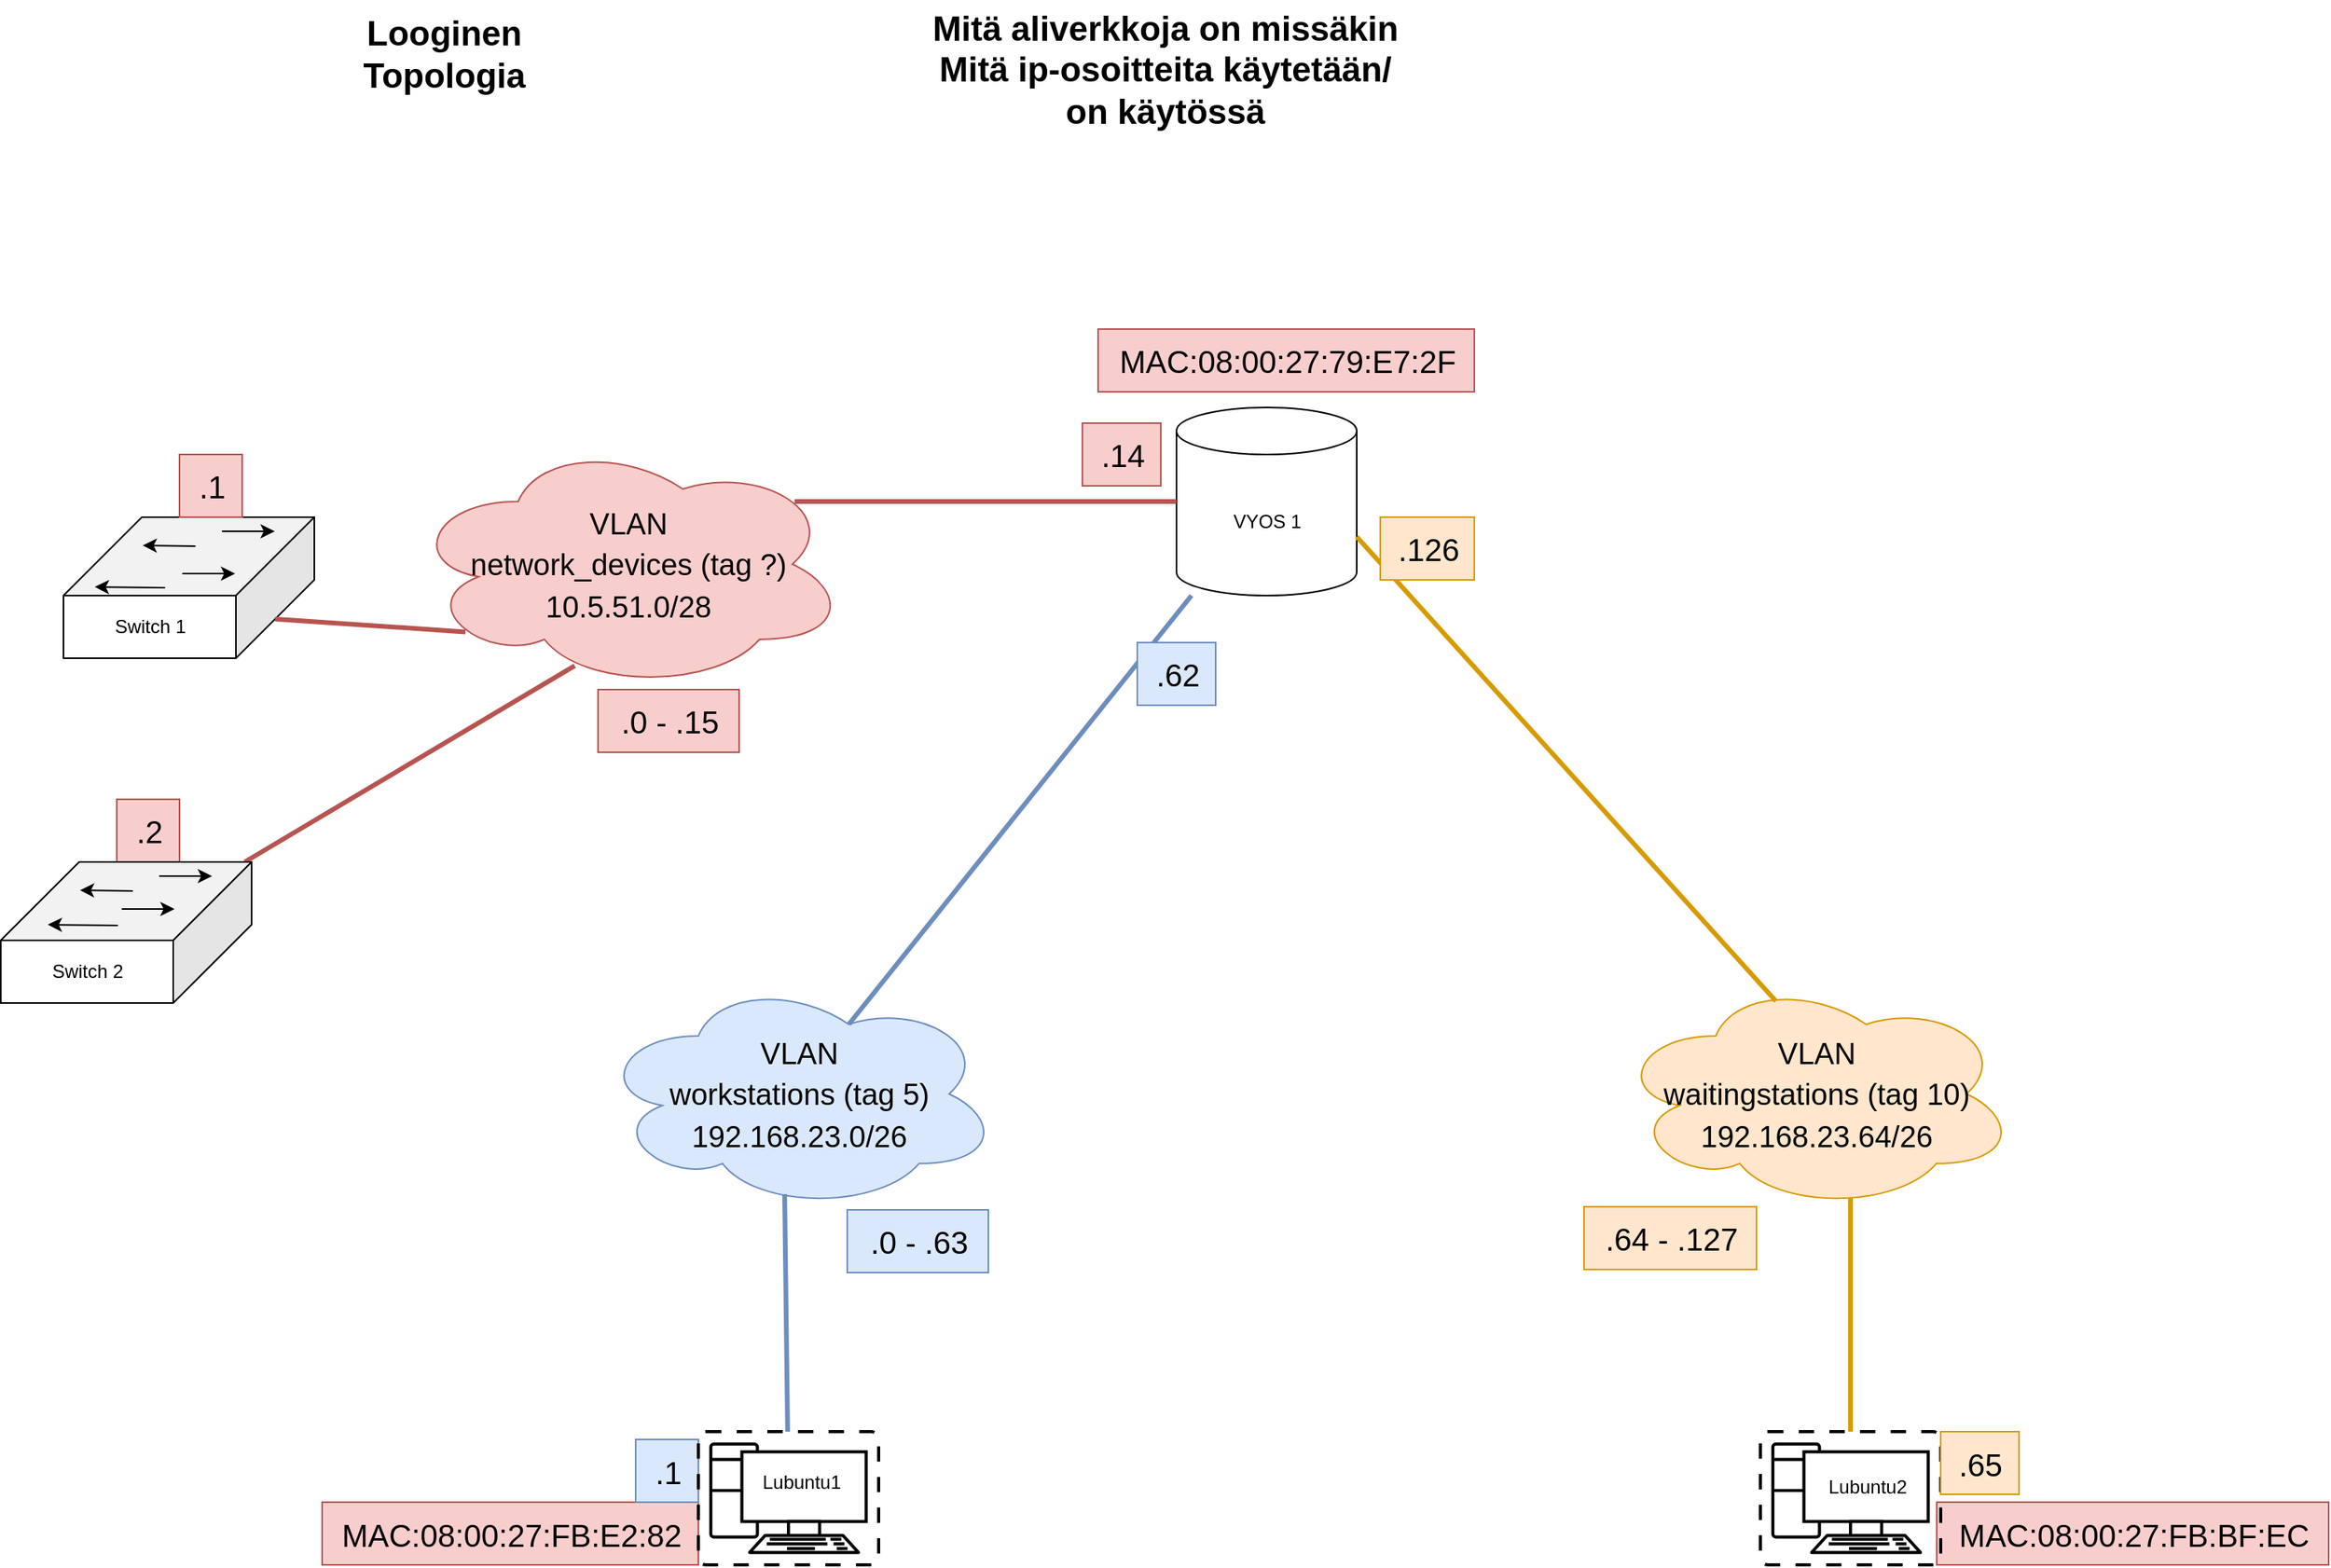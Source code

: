 <mxfile version="20.7.4" type="device"><diagram id="zlE7EfHC3uJZHTirEJk4" name="Sivu-1"><mxGraphModel dx="2074" dy="1204" grid="1" gridSize="10" guides="1" tooltips="1" connect="1" arrows="1" fold="1" page="1" pageScale="1" pageWidth="827" pageHeight="1169" math="0" shadow="0"><root><mxCell id="0"/><mxCell id="1" parent="0"/><mxCell id="ue8Yyde07br9u-I7nfRF-29" value="" style="group;labelBackgroundColor=none;fillColor=none;gradientColor=none;" parent="1" vertex="1" connectable="0"><mxGeometry x="117.5" y="360" width="160" height="90" as="geometry"/></mxCell><mxCell id="ue8Yyde07br9u-I7nfRF-23" value="Switch 1" style="shape=cube;whiteSpace=wrap;html=1;boundedLbl=1;backgroundOutline=1;darkOpacity=0.05;darkOpacity2=0.1;fillStyle=auto;size=50;flipV=0;flipH=1;container=0;labelBackgroundColor=none;" parent="ue8Yyde07br9u-I7nfRF-29" vertex="1"><mxGeometry width="160" height="90" as="geometry"/></mxCell><mxCell id="ue8Yyde07br9u-I7nfRF-24" value="" style="endArrow=classic;html=1;labelBackgroundColor=none;fontColor=default;" parent="ue8Yyde07br9u-I7nfRF-29" edge="1"><mxGeometry width="50" height="50" relative="1" as="geometry"><mxPoint x="64.74" y="44.95" as="sourcePoint"/><mxPoint x="20.003" y="44.5" as="targetPoint"/></mxGeometry></mxCell><mxCell id="ue8Yyde07br9u-I7nfRF-25" value="" style="endArrow=classic;html=1;labelBackgroundColor=none;fontColor=default;" parent="ue8Yyde07br9u-I7nfRF-29" edge="1"><mxGeometry width="50" height="50" relative="1" as="geometry"><mxPoint x="75.789" y="36" as="sourcePoint"/><mxPoint x="109.474" y="36" as="targetPoint"/></mxGeometry></mxCell><mxCell id="ue8Yyde07br9u-I7nfRF-26" value="" style="endArrow=classic;html=1;labelBackgroundColor=none;fontColor=default;" parent="ue8Yyde07br9u-I7nfRF-29" edge="1"><mxGeometry width="50" height="50" relative="1" as="geometry"><mxPoint x="84.211" y="18.45" as="sourcePoint"/><mxPoint x="50.526" y="18" as="targetPoint"/></mxGeometry></mxCell><mxCell id="ue8Yyde07br9u-I7nfRF-27" value="" style="endArrow=classic;html=1;labelBackgroundColor=none;fontColor=default;" parent="ue8Yyde07br9u-I7nfRF-29" edge="1"><mxGeometry width="50" height="50" relative="1" as="geometry"><mxPoint x="101.053" y="9" as="sourcePoint"/><mxPoint x="134.737" y="9" as="targetPoint"/></mxGeometry></mxCell><mxCell id="J6bviwjaCZvH1x0gyfkd-2" value="VYOS 1" style="shape=cylinder3;whiteSpace=wrap;html=1;boundedLbl=1;backgroundOutline=1;size=15;direction=east;flipH=0;flipV=0;" parent="1" vertex="1"><mxGeometry x="827.5" y="290" width="115" height="120" as="geometry"/></mxCell><mxCell id="o-o1M-Cm7YJ3R4nIrSQW-1" value="&lt;font style=&quot;font-size: 22px;&quot;&gt;Looginen&lt;br&gt;Topologia&lt;br&gt;&lt;/font&gt;" style="text;html=1;align=center;verticalAlign=middle;resizable=0;points=[];autosize=1;strokeColor=none;fillColor=none;fontStyle=1" vertex="1" parent="1"><mxGeometry x="295" y="30" width="130" height="70" as="geometry"/></mxCell><mxCell id="o-o1M-Cm7YJ3R4nIrSQW-2" value="Mitä aliverkkoja on missäkin&lt;br&gt;Mitä ip-osoitteita käytetään/&lt;br&gt;on käytössä" style="text;html=1;align=center;verticalAlign=middle;resizable=0;points=[];autosize=1;strokeColor=none;fillColor=none;fontSize=22;fontStyle=1" vertex="1" parent="1"><mxGeometry x="660" y="30" width="320" height="90" as="geometry"/></mxCell><mxCell id="o-o1M-Cm7YJ3R4nIrSQW-3" value="&lt;font style=&quot;font-size: 19px;&quot;&gt;VLAN&lt;br&gt;workstations (tag 5)&lt;br&gt;192.168.23.0/26&lt;br&gt;&lt;/font&gt;" style="ellipse;shape=cloud;whiteSpace=wrap;html=1;fontSize=22;fillColor=#dae8fc;strokeColor=#6c8ebf;" vertex="1" parent="1"><mxGeometry x="458.5" y="654" width="256" height="148" as="geometry"/></mxCell><mxCell id="o-o1M-Cm7YJ3R4nIrSQW-4" value="MAC:08:00:27:FB:E2:82" style="text;html=1;align=center;verticalAlign=middle;resizable=0;points=[];autosize=1;strokeColor=#b85450;fillColor=#f8cecc;fontSize=20;" vertex="1" parent="1"><mxGeometry x="282.5" y="988.5" width="240" height="40" as="geometry"/></mxCell><mxCell id="o-o1M-Cm7YJ3R4nIrSQW-5" value=".1" style="text;html=1;align=center;verticalAlign=middle;resizable=0;points=[];autosize=1;strokeColor=#6c8ebf;fillColor=#dae8fc;fontSize=20;" vertex="1" parent="1"><mxGeometry x="482.5" y="948.5" width="40" height="40" as="geometry"/></mxCell><mxCell id="o-o1M-Cm7YJ3R4nIrSQW-7" value="MAC:08:00:27:FB:BF:EC" style="text;html=1;align=center;verticalAlign=middle;resizable=0;points=[];autosize=1;strokeColor=#b85450;fillColor=#f8cecc;fontSize=20;" vertex="1" parent="1"><mxGeometry x="1312.5" y="988.5" width="250" height="40" as="geometry"/></mxCell><mxCell id="o-o1M-Cm7YJ3R4nIrSQW-8" value="MAC:08:00:27:79:E7:2F" style="text;html=1;align=center;verticalAlign=middle;resizable=0;points=[];autosize=1;strokeColor=#b85450;fillColor=#f8cecc;fontSize=20;" vertex="1" parent="1"><mxGeometry x="777.5" y="240" width="240" height="40" as="geometry"/></mxCell><mxCell id="o-o1M-Cm7YJ3R4nIrSQW-9" value=".1" style="text;html=1;align=center;verticalAlign=middle;resizable=0;points=[];autosize=1;strokeColor=#b85450;fillColor=#f8cecc;fontSize=20;" vertex="1" parent="1"><mxGeometry x="191.5" y="320" width="40" height="40" as="geometry"/></mxCell><mxCell id="o-o1M-Cm7YJ3R4nIrSQW-10" value=".2" style="text;html=1;align=center;verticalAlign=middle;resizable=0;points=[];autosize=1;strokeColor=#b85450;fillColor=#f8cecc;fontSize=20;" vertex="1" parent="1"><mxGeometry x="151.5" y="540" width="40" height="40" as="geometry"/></mxCell><mxCell id="o-o1M-Cm7YJ3R4nIrSQW-11" value="" style="endArrow=none;html=1;labelBackgroundColor=none;fontColor=default;fillColor=#dae8fc;strokeColor=#6c8ebf;strokeWidth=3;entryX=0.465;entryY=0.932;entryDx=0;entryDy=0;entryPerimeter=0;" edge="1" parent="1" source="ue8Yyde07br9u-I7nfRF-30" target="o-o1M-Cm7YJ3R4nIrSQW-3"><mxGeometry x="1" y="309" width="50" height="50" relative="1" as="geometry"><mxPoint x="186.943" y="767.25" as="sourcePoint"/><mxPoint x="185.05" y="634.75" as="targetPoint"/><mxPoint y="-11" as="offset"/></mxGeometry></mxCell><mxCell id="o-o1M-Cm7YJ3R4nIrSQW-12" value="" style="group" vertex="1" connectable="0" parent="1"><mxGeometry x="1200" y="943.5" width="115" height="85" as="geometry"/></mxCell><mxCell id="ue8Yyde07br9u-I7nfRF-43" value="" style="verticalAlign=top;verticalLabelPosition=bottom;labelPosition=center;align=center;html=1;outlineConnect=0;gradientDirection=north;strokeWidth=2;shape=mxgraph.networks.virtual_pc;fillStyle=auto;labelBackgroundColor=none;" parent="o-o1M-Cm7YJ3R4nIrSQW-12" vertex="1"><mxGeometry width="115" height="85" as="geometry"/></mxCell><mxCell id="ue8Yyde07br9u-I7nfRF-49" value="Lubuntu2" style="text;html=1;align=center;verticalAlign=middle;resizable=0;points=[];autosize=1;strokeColor=none;fillColor=none;" parent="o-o1M-Cm7YJ3R4nIrSQW-12" vertex="1"><mxGeometry x="32.5" y="20" width="70" height="30" as="geometry"/></mxCell><mxCell id="o-o1M-Cm7YJ3R4nIrSQW-13" value="" style="group" vertex="1" connectable="0" parent="1"><mxGeometry x="522.5" y="943.5" width="115" height="85" as="geometry"/></mxCell><mxCell id="ue8Yyde07br9u-I7nfRF-30" value="" style="verticalAlign=top;verticalLabelPosition=bottom;labelPosition=center;align=center;html=1;outlineConnect=0;gradientDirection=north;strokeWidth=2;shape=mxgraph.networks.virtual_pc;fillStyle=auto;labelBackgroundColor=none;" parent="o-o1M-Cm7YJ3R4nIrSQW-13" vertex="1"><mxGeometry width="115" height="85" as="geometry"/></mxCell><mxCell id="ue8Yyde07br9u-I7nfRF-48" value="Lubuntu1" style="text;html=1;align=center;verticalAlign=middle;resizable=0;points=[];autosize=1;strokeColor=none;fillColor=none;" parent="o-o1M-Cm7YJ3R4nIrSQW-13" vertex="1"><mxGeometry x="30" y="17.5" width="70" height="30" as="geometry"/></mxCell><mxCell id="o-o1M-Cm7YJ3R4nIrSQW-14" value="" style="endArrow=none;html=1;labelBackgroundColor=none;fontColor=default;fillColor=#ffe6cc;strokeColor=#d79b00;strokeWidth=3;entryX=0.586;entryY=0.946;entryDx=0;entryDy=0;entryPerimeter=0;" edge="1" parent="1" source="ue8Yyde07br9u-I7nfRF-43" target="o-o1M-Cm7YJ3R4nIrSQW-18"><mxGeometry x="1" y="309" width="50" height="50" relative="1" as="geometry"><mxPoint x="676.5" y="956.434" as="sourcePoint"/><mxPoint x="812.673" y="863.919" as="targetPoint"/><mxPoint y="-11" as="offset"/></mxGeometry></mxCell><mxCell id="o-o1M-Cm7YJ3R4nIrSQW-15" value="" style="endArrow=none;html=1;labelBackgroundColor=none;fontColor=default;fillColor=#f8cecc;strokeColor=#b85450;strokeWidth=3;exitX=0;exitY=0;exitDx=25;exitDy=65;exitPerimeter=0;entryX=0.13;entryY=0.77;entryDx=0;entryDy=0;entryPerimeter=0;" edge="1" parent="1" source="ue8Yyde07br9u-I7nfRF-23" target="o-o1M-Cm7YJ3R4nIrSQW-17"><mxGeometry x="1" y="309" width="50" height="50" relative="1" as="geometry"><mxPoint x="626.5" y="936.754" as="sourcePoint"/><mxPoint x="787.783" y="837.892" as="targetPoint"/><mxPoint y="-11" as="offset"/></mxGeometry></mxCell><mxCell id="o-o1M-Cm7YJ3R4nIrSQW-16" value="" style="endArrow=none;html=1;labelBackgroundColor=none;fontColor=default;fillColor=#f8cecc;strokeColor=#b85450;strokeWidth=3;exitX=0.379;exitY=0.905;exitDx=0;exitDy=0;exitPerimeter=0;" edge="1" parent="1" source="o-o1M-Cm7YJ3R4nIrSQW-17" target="ue8Yyde07br9u-I7nfRF-33"><mxGeometry x="1" y="309" width="50" height="50" relative="1" as="geometry"><mxPoint x="957.72" y="768.864" as="sourcePoint"/><mxPoint x="1119.003" y="670.002" as="targetPoint"/><mxPoint y="-11" as="offset"/></mxGeometry></mxCell><mxCell id="o-o1M-Cm7YJ3R4nIrSQW-17" value="&lt;font style=&quot;&quot;&gt;&lt;span style=&quot;font-size: 19px;&quot;&gt;VLAN&lt;/span&gt;&lt;br&gt;&lt;span style=&quot;font-size: 19px;&quot;&gt;network_devices (tag ?)&lt;/span&gt;&lt;br&gt;&lt;/font&gt;&lt;font style=&quot;font-size: 19px;&quot;&gt;10.5.51.0/28&lt;br&gt;&lt;/font&gt;" style="ellipse;shape=cloud;whiteSpace=wrap;html=1;fontSize=22;fillColor=#f8cecc;strokeColor=#b85450;" vertex="1" parent="1"><mxGeometry x="337.5" y="310" width="280" height="160" as="geometry"/></mxCell><mxCell id="o-o1M-Cm7YJ3R4nIrSQW-18" value="&lt;font style=&quot;font-size: 19px;&quot;&gt;VLAN&lt;br&gt;waitingstations (tag 10)&lt;br&gt;192.168.23.64/26&lt;br&gt;&lt;/font&gt;" style="ellipse;shape=cloud;whiteSpace=wrap;html=1;fontSize=22;fillColor=#ffe6cc;strokeColor=#d79b00;" vertex="1" parent="1"><mxGeometry x="1107.5" y="654" width="256" height="148" as="geometry"/></mxCell><mxCell id="o-o1M-Cm7YJ3R4nIrSQW-19" value="" style="endArrow=none;html=1;labelBackgroundColor=none;fontColor=default;fillColor=#f8cecc;strokeColor=#b85450;strokeWidth=3;entryX=0.88;entryY=0.25;entryDx=0;entryDy=0;entryPerimeter=0;" edge="1" parent="1" source="J6bviwjaCZvH1x0gyfkd-2" target="o-o1M-Cm7YJ3R4nIrSQW-17"><mxGeometry x="1" y="309" width="50" height="50" relative="1" as="geometry"><mxPoint x="803.62" y="376.2" as="sourcePoint"/><mxPoint x="597.5" y="469.996" as="targetPoint"/><mxPoint y="-11" as="offset"/></mxGeometry></mxCell><mxCell id="o-o1M-Cm7YJ3R4nIrSQW-20" value="" style="endArrow=none;html=1;labelBackgroundColor=none;fontColor=default;fillColor=#dae8fc;strokeColor=#6c8ebf;strokeWidth=3;exitX=0.625;exitY=0.2;exitDx=0;exitDy=0;exitPerimeter=0;" edge="1" parent="1" source="o-o1M-Cm7YJ3R4nIrSQW-3" target="J6bviwjaCZvH1x0gyfkd-2"><mxGeometry x="1" y="309" width="50" height="50" relative="1" as="geometry"><mxPoint x="669.421" y="660.78" as="sourcePoint"/><mxPoint x="667.5" y="509.216" as="targetPoint"/><mxPoint y="-11" as="offset"/></mxGeometry></mxCell><mxCell id="o-o1M-Cm7YJ3R4nIrSQW-21" value=".0 - .63" style="text;html=1;align=center;verticalAlign=middle;resizable=0;points=[];autosize=1;strokeColor=#6c8ebf;fillColor=#dae8fc;fontSize=20;" vertex="1" parent="1"><mxGeometry x="617.5" y="802" width="90" height="40" as="geometry"/></mxCell><mxCell id="o-o1M-Cm7YJ3R4nIrSQW-22" value=".64 - .127" style="text;html=1;align=center;verticalAlign=middle;resizable=0;points=[];autosize=1;strokeColor=#d79b00;fillColor=#ffe6cc;fontSize=20;" vertex="1" parent="1"><mxGeometry x="1087.5" y="800" width="110" height="40" as="geometry"/></mxCell><mxCell id="o-o1M-Cm7YJ3R4nIrSQW-23" value=".0 - .15" style="text;html=1;align=center;verticalAlign=middle;resizable=0;points=[];autosize=1;strokeColor=#b85450;fillColor=#f8cecc;fontSize=20;" vertex="1" parent="1"><mxGeometry x="458.5" y="470" width="90" height="40" as="geometry"/></mxCell><mxCell id="o-o1M-Cm7YJ3R4nIrSQW-25" value="" style="endArrow=none;html=1;labelBackgroundColor=none;fontColor=default;fillColor=#ffe6cc;strokeColor=#d79b00;strokeWidth=3;exitX=0.4;exitY=0.1;exitDx=0;exitDy=0;exitPerimeter=0;entryX=1;entryY=0;entryDx=0;entryDy=82.5;entryPerimeter=0;" edge="1" parent="1" source="o-o1M-Cm7YJ3R4nIrSQW-18" target="J6bviwjaCZvH1x0gyfkd-2"><mxGeometry x="1" y="309" width="50" height="50" relative="1" as="geometry"><mxPoint x="1142.004" y="659.75" as="sourcePoint"/><mxPoint x="1142.016" y="510.258" as="targetPoint"/><mxPoint y="-11" as="offset"/></mxGeometry></mxCell><mxCell id="o-o1M-Cm7YJ3R4nIrSQW-26" value=".62" style="text;html=1;align=center;verticalAlign=middle;resizable=0;points=[];autosize=1;strokeColor=#6c8ebf;fillColor=#dae8fc;fontSize=20;" vertex="1" parent="1"><mxGeometry x="802.5" y="440" width="50" height="40" as="geometry"/></mxCell><mxCell id="o-o1M-Cm7YJ3R4nIrSQW-27" value=".126" style="text;html=1;align=center;verticalAlign=middle;resizable=0;points=[];autosize=1;strokeColor=#d79b00;fillColor=#ffe6cc;fontSize=20;" vertex="1" parent="1"><mxGeometry x="957.5" y="360" width="60" height="40" as="geometry"/></mxCell><mxCell id="o-o1M-Cm7YJ3R4nIrSQW-28" value=".14" style="text;html=1;align=center;verticalAlign=middle;resizable=0;points=[];autosize=1;strokeColor=#b85450;fillColor=#f8cecc;fontSize=20;" vertex="1" parent="1"><mxGeometry x="767.5" y="300" width="50" height="40" as="geometry"/></mxCell><mxCell id="ue8Yyde07br9u-I7nfRF-33" value="Switch 2" style="shape=cube;whiteSpace=wrap;html=1;boundedLbl=1;backgroundOutline=1;darkOpacity=0.05;darkOpacity2=0.1;fillStyle=auto;size=50;flipV=0;flipH=1;container=0;labelBackgroundColor=none;" parent="1" vertex="1"><mxGeometry x="77.5" y="580" width="160" height="90" as="geometry"/></mxCell><mxCell id="o-o1M-Cm7YJ3R4nIrSQW-29" value="" style="group" vertex="1" connectable="0" parent="1"><mxGeometry x="107.503" y="589" width="104.734" height="31.45" as="geometry"/></mxCell><mxCell id="ue8Yyde07br9u-I7nfRF-34" value="" style="endArrow=classic;html=1;labelBackgroundColor=none;fontColor=default;" parent="o-o1M-Cm7YJ3R4nIrSQW-29" edge="1"><mxGeometry width="50" height="50" relative="1" as="geometry"><mxPoint x="44.737" y="31.45" as="sourcePoint"/><mxPoint y="31" as="targetPoint"/></mxGeometry></mxCell><mxCell id="ue8Yyde07br9u-I7nfRF-35" value="" style="endArrow=classic;html=1;labelBackgroundColor=none;fontColor=default;" parent="o-o1M-Cm7YJ3R4nIrSQW-29" edge="1"><mxGeometry width="50" height="50" relative="1" as="geometry"><mxPoint x="47.156" y="21" as="sourcePoint"/><mxPoint x="80.841" y="21" as="targetPoint"/></mxGeometry></mxCell><mxCell id="ue8Yyde07br9u-I7nfRF-36" value="" style="endArrow=classic;html=1;labelBackgroundColor=none;fontColor=default;" parent="o-o1M-Cm7YJ3R4nIrSQW-29" edge="1"><mxGeometry width="50" height="50" relative="1" as="geometry"><mxPoint x="54.207" y="9.45" as="sourcePoint"/><mxPoint x="20.523" y="9" as="targetPoint"/></mxGeometry></mxCell><mxCell id="ue8Yyde07br9u-I7nfRF-37" value="" style="endArrow=classic;html=1;labelBackgroundColor=none;fontColor=default;" parent="o-o1M-Cm7YJ3R4nIrSQW-29" edge="1"><mxGeometry width="50" height="50" relative="1" as="geometry"><mxPoint x="71.049" as="sourcePoint"/><mxPoint x="104.734" as="targetPoint"/></mxGeometry></mxCell><mxCell id="o-o1M-Cm7YJ3R4nIrSQW-6" value=".65" style="text;html=1;align=center;verticalAlign=middle;resizable=0;points=[];autosize=1;strokeColor=#d79b00;fillColor=#ffe6cc;fontSize=20;" vertex="1" parent="1"><mxGeometry x="1315" y="943.5" width="50" height="40" as="geometry"/></mxCell></root></mxGraphModel></diagram></mxfile>